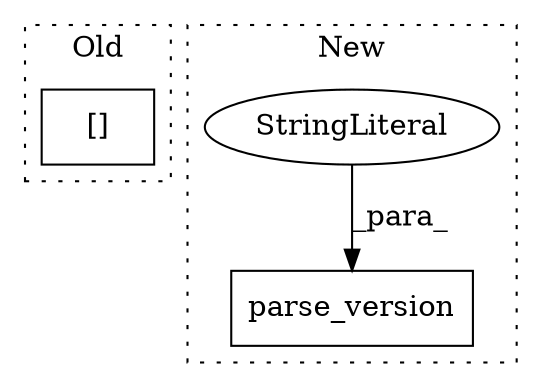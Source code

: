 digraph G {
subgraph cluster0 {
1 [label="[]" a="2" s="667,691" l="23,1" shape="box"];
label = "Old";
style="dotted";
}
subgraph cluster1 {
2 [label="parse_version" a="32" s="453,475" l="14,1" shape="box"];
3 [label="StringLiteral" a="45" s="467" l="8" shape="ellipse"];
label = "New";
style="dotted";
}
3 -> 2 [label="_para_"];
}